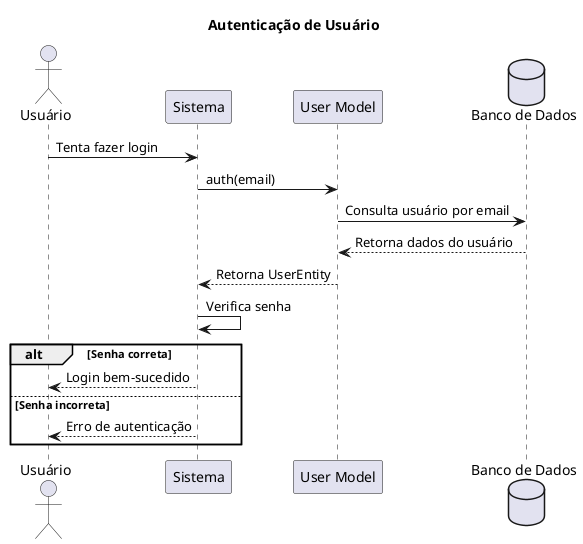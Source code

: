 # Autenticação de Usuário

## Diagrama de Sequência UML

@startuml Autenticação de Usuário
title Autenticação de Usuário

actor "Usuário" as U
participant "Sistema" as S
participant "User Model" as UM
database "Banco de Dados" as DB

U -> S: Tenta fazer login
S -> UM: auth(email)
UM -> DB: Consulta usuário por email
DB --> UM: Retorna dados do usuário
UM --> S: Retorna UserEntity
S -> S: Verifica senha
alt Senha correta
S --> U: Login bem-sucedido
else Senha incorreta
S --> U: Erro de autenticação
end
@enduml

## Descrição Detalhada

O processo de autenticação de usuário no sistema Easy Budget segue os seguintes passos:

1. O usuário inicia o processo tentando fazer login no sistema.
2. O sistema chama o método `auth(email)` no User Model.
3. O User Model consulta o banco de dados para obter os dados do usuário com o email fornecido.
4. O banco de dados retorna os dados do usuário, se encontrado.
5. O User Model cria e retorna um objeto UserEntity com os dados do usuário.
6. O sistema verifica se a senha fornecida pelo usuário corresponde à senha armazenada.
7. Se a senha estiver correta, o sistema permite o acesso ao usuário.
8. Se a senha estiver incorreta, o sistema exibe uma mensagem de erro de autenticação.

## Casos de Uso Relacionados

*   UC001: Login de Usuário
*   UC002: Recuperação de Senha
*   UC003: Bloqueio de Conta por Tentativas Falhas

@startuml UC001: Login de Usuário
title UC001: Login de Usuário

actor "Usuário" as U
participant "Sistema" as S
participant "User Model" as UM
database "Banco de Dados" as DB

U -> S: Insere credenciais (email, senha)
S -> UM: auth(email)
UM -> DB: Consulta usuário por email
DB --> UM: Retorna dados do usuário
UM --> S: Retorna UserEntity
S -> S: Verifica senha
alt Senha correta
    S -> S: Cria sessão
    S --> U: Login bem-sucedido
else Senha incorreta
    S --> U: Erro de autenticação
end
@enduml

@startuml UC002: Recuperação de Senha
title UC002: Recuperação de Senha

actor "Usuário" as U
participant "Sistema" as S
participant "User Model" as UM
database "Banco de Dados" as DB
participant "Email Service" as ES

U -> S: Solicita recuperação de senha
S -> UM: findUserByEmail(email)
UM -> DB: Consulta usuário por email
DB --> UM: Retorna dados do usuário
UM --> S: Retorna UserEntity
S -> S: Gera token de recuperação
S -> DB: Salva token de recuperação
S -> ES: Envia email com link de recuperação
ES --> U: Envia email
U -> S: Acessa link de recuperação
S -> S: Valida token
alt Token válido
    S --> U: Exibe formulário de nova senha
    U -> S: Envia nova senha
    S -> UM: atualizaSenha(userId, novaSenha)
    UM -> DB: Atualiza senha no banco
    S --> U: Confirmação de senha alterada
else Token inválido
    S --> U: Erro de token inválido
end
@enduml

@startuml UC003: Bloqueio de Conta por Tentativas Falhas
title UC003: Bloqueio de Conta por Tentativas Falhas

actor "Usuário" as U
participant "Sistema" as S
participant "User Model" as UM
database "Banco de Dados" as DB

loop 3 vezes
    U -> S: Tenta login com senha incorreta
    S -> UM: auth(email)
    UM -> DB: Consulta usuário
    DB --> UM: Retorna dados do usuário
    UM --> S: Retorna UserEntity
    S -> S: Verifica senha (falha)
    S -> UM: incrementarTentativasFalhas(userId)
    UM -> DB: Atualiza contador de tentativas
    S --> U: Erro de autenticação
end

S -> UM: verificarLimiteTentativas(userId)
UM -> DB: Consulta número de tentativas
DB --> UM: Retorna número de tentativas
alt Limite excedido
    UM -> DB: Bloqueia conta
    S --> U: Notifica bloqueio da conta
else Limite não excedido
    S --> U: Permite nova tentativa
end
@enduml


## Requisitos de Segurança

1. As senhas devem ser armazenadas de forma criptografada usando bcrypt.
2. O sistema deve bloquear a conta após 3 tentativas falhas de login em um período de 15 minutos.
3. As comunicações entre o cliente e o servidor devem ser criptografadas usando HTTPS.
4. Os tokens de sessão devem ser invalidados após o logout ou após um período de inatividade.

## Diagrama de Classes

@startuml Diagrama de Classes - Autenticação
class User {
+id: int
+email: string
+password: string
+auth(email: string): UserEntity
+verifyPassword(password: string): boolean
}

class UserEntity {
+id: int
+email: string
+firstName: string
+lastName: string
}

class AuthController {
+login(email: string, password: string): boolean
+logout(): void
}

User --> UserEntity: creates
AuthController --> User: uses
@enduml

## Fluxograma

@startuml Fluxograma - Autenticação
start
: Usuário tenta fazer login;
: Sistema busca usuário por email;
if (Usuário encontrado?) then (sim)
: Verifica senha;
if (Senha correta?) then (sim)
: Login bem-sucedido;
else (não)
: Incrementa contador de tentativas falhas;
if (Tentativas > 3?) then (sim)
: Bloqueia conta;
endif
: Exibe erro de autenticação;
endif
else (não)
: Exibe erro de autenticação;
endif
stop
@enduml

## Tabela de Entradas e Saídas

| Etapa                | Entrada                           | Saída            |
|----------------------|-----------------------------------|------------------|
| Tentativa de Login   | Email, Senha                      | Sucesso/Erro     |
| Busca de Usuário     | Email                             | UserEntity/null  |
| Verificação de Senha | Senha fornecida, Senha armazenada | Verdadeiro/Falso |

## Tratamento de Erros

*   Usuário não encontrado: Exibir mensagem genérica "Email ou senha incorretos"
*   Senha incorreta: Exibir mensagem genérica "Email ou senha incorretos"
*   Conta bloqueada: Exibir mensagem "Conta bloqueada devido a múltiplas tentativas falhas"

## Notas de Implementação

*   Utilizar a biblioteca bcrypt para hash e verificação de senhas
*   Implementar um mecanismo de rate limiting para prevenir ataques de força bruta
*   Usar tokens JWT para gerenciar sessões de usuário após o login bem-sucedido

## Testes Recomendados

1. Teste de login com credenciais válidas
2. Teste de login com email inexistente
3. Teste de login com senha incorreta
4. Teste de bloqueio de conta após múltiplas tentativas falhas
5. Teste de logout e invalidação de sessão

## Glossário

*   **UserEntity**: Objeto que representa os dados do usuário após a autenticação
*   **bcrypt**: Função de hash de senha projetada para ser "lenta" computacionalmente, dificultando ataques de força bruta
*   **JWT (JSON Web Token)**: Padrão para criação de tokens de acesso que permitem a propagação de identidade e privilégios

## Referências

*   [Documentação do bcrypt](https://www.npmjs.com/package/bcrypt)
*   [Melhores práticas de autenticação OWASP](https://cheatsheetseries.owasp.org/cheatsheets/Authentication_Cheat_Sheet.html)
*   [Especificação JWT](https://jwt.io/introduction)
